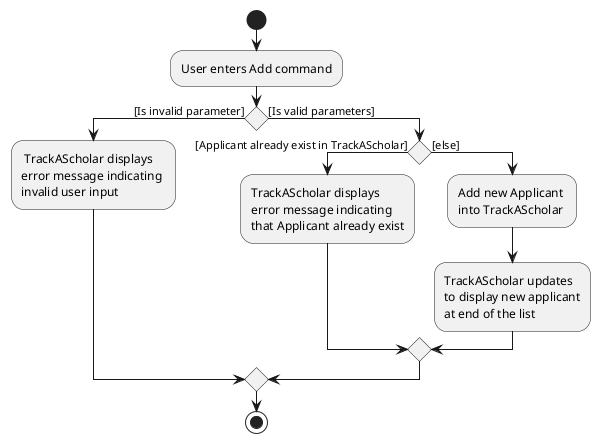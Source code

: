 @startuml
start
:User enters Add command;

if () then ([Is invalid parameter])
    : TrackAScholar displays \nerror message indicating \ninvalid user input;

else ([Is valid parameters])

    if () then ([Applicant already exist in TrackAScholar])
        :TrackAScholar displays \nerror message indicating \nthat Applicant already exist;
    else ([else])
        :Add new Applicant \ninto TrackAScholar;

        :TrackAScholar updates \nto display new applicant\nat end of the list;
    endif

endif
stop
@enduml
